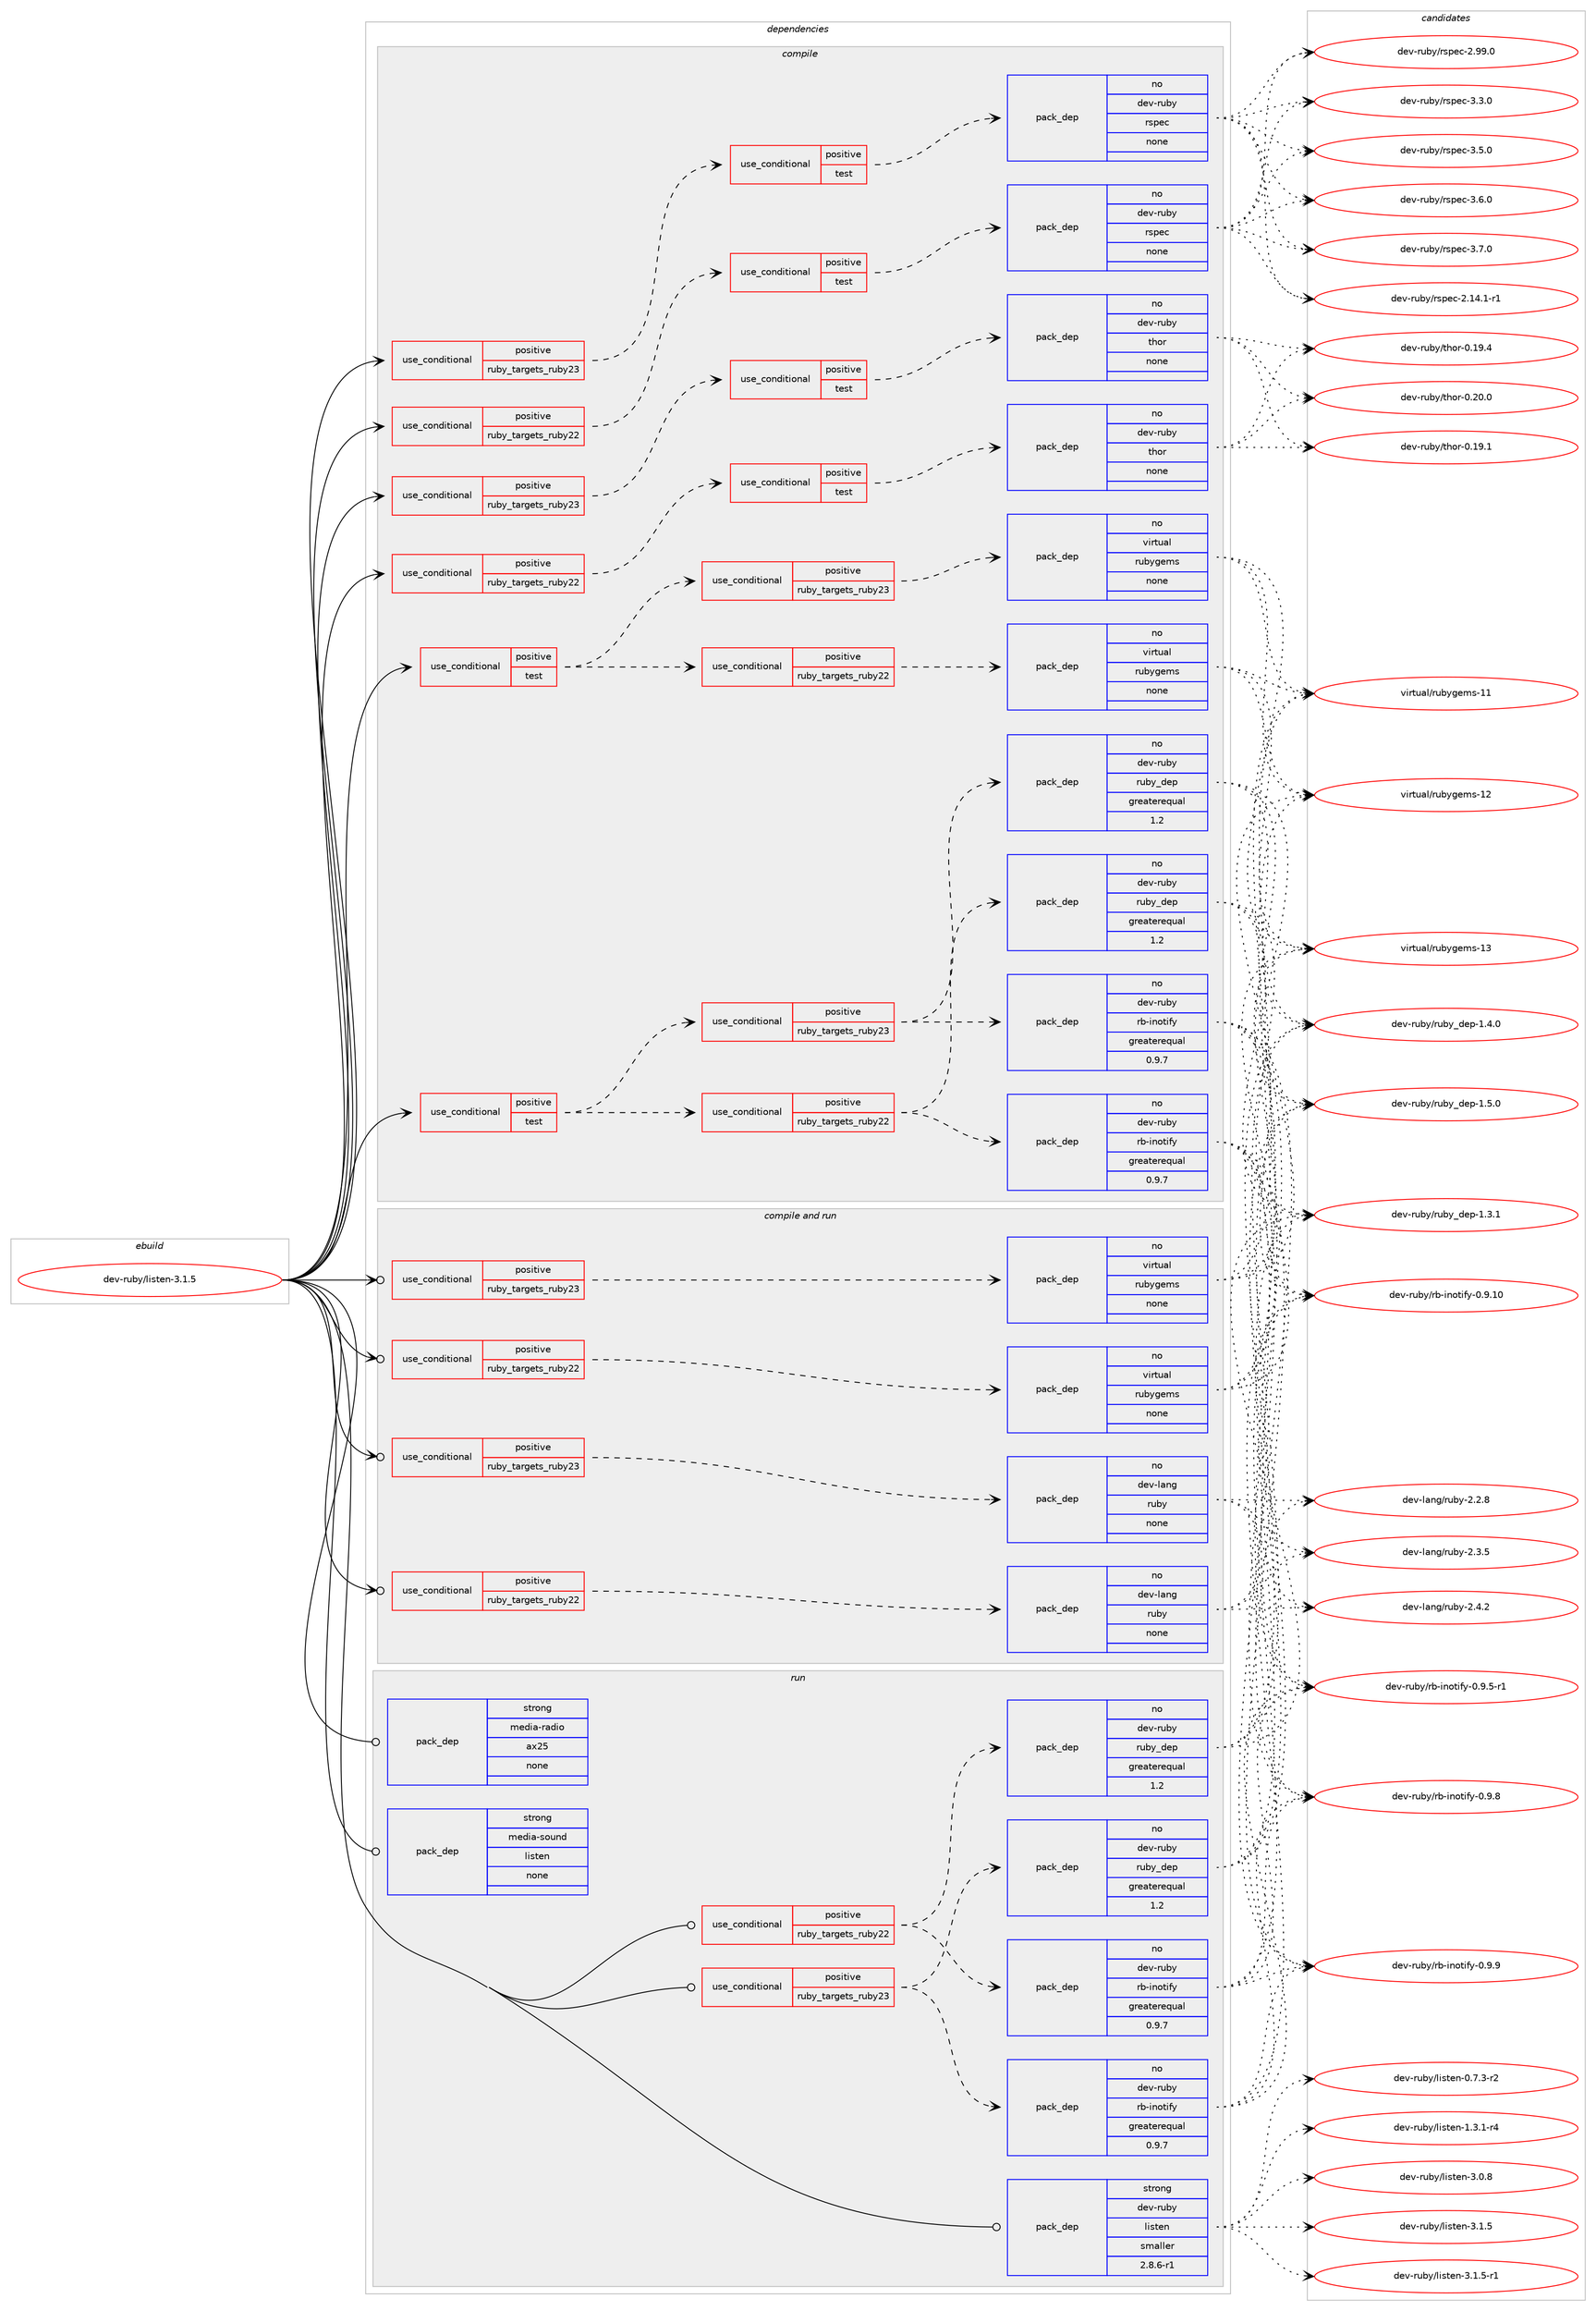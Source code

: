 digraph prolog {

# *************
# Graph options
# *************

newrank=true;
concentrate=true;
compound=true;
graph [rankdir=LR,fontname=Helvetica,fontsize=10,ranksep=1.5];#, ranksep=2.5, nodesep=0.2];
edge  [arrowhead=vee];
node  [fontname=Helvetica,fontsize=10];

# **********
# The ebuild
# **********

subgraph cluster_leftcol {
color=gray;
rank=same;
label=<<i>ebuild</i>>;
id [label="dev-ruby/listen-3.1.5", color=red, width=4, href="../dev-ruby/listen-3.1.5.svg"];
}

# ****************
# The dependencies
# ****************

subgraph cluster_midcol {
color=gray;
label=<<i>dependencies</i>>;
subgraph cluster_compile {
fillcolor="#eeeeee";
style=filled;
label=<<i>compile</i>>;
subgraph cond60610 {
dependency245699 [label=<<TABLE BORDER="0" CELLBORDER="1" CELLSPACING="0" CELLPADDING="4"><TR><TD ROWSPAN="3" CELLPADDING="10">use_conditional</TD></TR><TR><TD>positive</TD></TR><TR><TD>ruby_targets_ruby22</TD></TR></TABLE>>, shape=none, color=red];
subgraph cond60611 {
dependency245700 [label=<<TABLE BORDER="0" CELLBORDER="1" CELLSPACING="0" CELLPADDING="4"><TR><TD ROWSPAN="3" CELLPADDING="10">use_conditional</TD></TR><TR><TD>positive</TD></TR><TR><TD>test</TD></TR></TABLE>>, shape=none, color=red];
subgraph pack180998 {
dependency245701 [label=<<TABLE BORDER="0" CELLBORDER="1" CELLSPACING="0" CELLPADDING="4" WIDTH="220"><TR><TD ROWSPAN="6" CELLPADDING="30">pack_dep</TD></TR><TR><TD WIDTH="110">no</TD></TR><TR><TD>dev-ruby</TD></TR><TR><TD>rspec</TD></TR><TR><TD>none</TD></TR><TR><TD></TD></TR></TABLE>>, shape=none, color=blue];
}
dependency245700:e -> dependency245701:w [weight=20,style="dashed",arrowhead="vee"];
}
dependency245699:e -> dependency245700:w [weight=20,style="dashed",arrowhead="vee"];
}
id:e -> dependency245699:w [weight=20,style="solid",arrowhead="vee"];
subgraph cond60612 {
dependency245702 [label=<<TABLE BORDER="0" CELLBORDER="1" CELLSPACING="0" CELLPADDING="4"><TR><TD ROWSPAN="3" CELLPADDING="10">use_conditional</TD></TR><TR><TD>positive</TD></TR><TR><TD>ruby_targets_ruby22</TD></TR></TABLE>>, shape=none, color=red];
subgraph cond60613 {
dependency245703 [label=<<TABLE BORDER="0" CELLBORDER="1" CELLSPACING="0" CELLPADDING="4"><TR><TD ROWSPAN="3" CELLPADDING="10">use_conditional</TD></TR><TR><TD>positive</TD></TR><TR><TD>test</TD></TR></TABLE>>, shape=none, color=red];
subgraph pack180999 {
dependency245704 [label=<<TABLE BORDER="0" CELLBORDER="1" CELLSPACING="0" CELLPADDING="4" WIDTH="220"><TR><TD ROWSPAN="6" CELLPADDING="30">pack_dep</TD></TR><TR><TD WIDTH="110">no</TD></TR><TR><TD>dev-ruby</TD></TR><TR><TD>thor</TD></TR><TR><TD>none</TD></TR><TR><TD></TD></TR></TABLE>>, shape=none, color=blue];
}
dependency245703:e -> dependency245704:w [weight=20,style="dashed",arrowhead="vee"];
}
dependency245702:e -> dependency245703:w [weight=20,style="dashed",arrowhead="vee"];
}
id:e -> dependency245702:w [weight=20,style="solid",arrowhead="vee"];
subgraph cond60614 {
dependency245705 [label=<<TABLE BORDER="0" CELLBORDER="1" CELLSPACING="0" CELLPADDING="4"><TR><TD ROWSPAN="3" CELLPADDING="10">use_conditional</TD></TR><TR><TD>positive</TD></TR><TR><TD>ruby_targets_ruby23</TD></TR></TABLE>>, shape=none, color=red];
subgraph cond60615 {
dependency245706 [label=<<TABLE BORDER="0" CELLBORDER="1" CELLSPACING="0" CELLPADDING="4"><TR><TD ROWSPAN="3" CELLPADDING="10">use_conditional</TD></TR><TR><TD>positive</TD></TR><TR><TD>test</TD></TR></TABLE>>, shape=none, color=red];
subgraph pack181000 {
dependency245707 [label=<<TABLE BORDER="0" CELLBORDER="1" CELLSPACING="0" CELLPADDING="4" WIDTH="220"><TR><TD ROWSPAN="6" CELLPADDING="30">pack_dep</TD></TR><TR><TD WIDTH="110">no</TD></TR><TR><TD>dev-ruby</TD></TR><TR><TD>rspec</TD></TR><TR><TD>none</TD></TR><TR><TD></TD></TR></TABLE>>, shape=none, color=blue];
}
dependency245706:e -> dependency245707:w [weight=20,style="dashed",arrowhead="vee"];
}
dependency245705:e -> dependency245706:w [weight=20,style="dashed",arrowhead="vee"];
}
id:e -> dependency245705:w [weight=20,style="solid",arrowhead="vee"];
subgraph cond60616 {
dependency245708 [label=<<TABLE BORDER="0" CELLBORDER="1" CELLSPACING="0" CELLPADDING="4"><TR><TD ROWSPAN="3" CELLPADDING="10">use_conditional</TD></TR><TR><TD>positive</TD></TR><TR><TD>ruby_targets_ruby23</TD></TR></TABLE>>, shape=none, color=red];
subgraph cond60617 {
dependency245709 [label=<<TABLE BORDER="0" CELLBORDER="1" CELLSPACING="0" CELLPADDING="4"><TR><TD ROWSPAN="3" CELLPADDING="10">use_conditional</TD></TR><TR><TD>positive</TD></TR><TR><TD>test</TD></TR></TABLE>>, shape=none, color=red];
subgraph pack181001 {
dependency245710 [label=<<TABLE BORDER="0" CELLBORDER="1" CELLSPACING="0" CELLPADDING="4" WIDTH="220"><TR><TD ROWSPAN="6" CELLPADDING="30">pack_dep</TD></TR><TR><TD WIDTH="110">no</TD></TR><TR><TD>dev-ruby</TD></TR><TR><TD>thor</TD></TR><TR><TD>none</TD></TR><TR><TD></TD></TR></TABLE>>, shape=none, color=blue];
}
dependency245709:e -> dependency245710:w [weight=20,style="dashed",arrowhead="vee"];
}
dependency245708:e -> dependency245709:w [weight=20,style="dashed",arrowhead="vee"];
}
id:e -> dependency245708:w [weight=20,style="solid",arrowhead="vee"];
subgraph cond60618 {
dependency245711 [label=<<TABLE BORDER="0" CELLBORDER="1" CELLSPACING="0" CELLPADDING="4"><TR><TD ROWSPAN="3" CELLPADDING="10">use_conditional</TD></TR><TR><TD>positive</TD></TR><TR><TD>test</TD></TR></TABLE>>, shape=none, color=red];
subgraph cond60619 {
dependency245712 [label=<<TABLE BORDER="0" CELLBORDER="1" CELLSPACING="0" CELLPADDING="4"><TR><TD ROWSPAN="3" CELLPADDING="10">use_conditional</TD></TR><TR><TD>positive</TD></TR><TR><TD>ruby_targets_ruby22</TD></TR></TABLE>>, shape=none, color=red];
subgraph pack181002 {
dependency245713 [label=<<TABLE BORDER="0" CELLBORDER="1" CELLSPACING="0" CELLPADDING="4" WIDTH="220"><TR><TD ROWSPAN="6" CELLPADDING="30">pack_dep</TD></TR><TR><TD WIDTH="110">no</TD></TR><TR><TD>dev-ruby</TD></TR><TR><TD>rb-inotify</TD></TR><TR><TD>greaterequal</TD></TR><TR><TD>0.9.7</TD></TR></TABLE>>, shape=none, color=blue];
}
dependency245712:e -> dependency245713:w [weight=20,style="dashed",arrowhead="vee"];
subgraph pack181003 {
dependency245714 [label=<<TABLE BORDER="0" CELLBORDER="1" CELLSPACING="0" CELLPADDING="4" WIDTH="220"><TR><TD ROWSPAN="6" CELLPADDING="30">pack_dep</TD></TR><TR><TD WIDTH="110">no</TD></TR><TR><TD>dev-ruby</TD></TR><TR><TD>ruby_dep</TD></TR><TR><TD>greaterequal</TD></TR><TR><TD>1.2</TD></TR></TABLE>>, shape=none, color=blue];
}
dependency245712:e -> dependency245714:w [weight=20,style="dashed",arrowhead="vee"];
}
dependency245711:e -> dependency245712:w [weight=20,style="dashed",arrowhead="vee"];
subgraph cond60620 {
dependency245715 [label=<<TABLE BORDER="0" CELLBORDER="1" CELLSPACING="0" CELLPADDING="4"><TR><TD ROWSPAN="3" CELLPADDING="10">use_conditional</TD></TR><TR><TD>positive</TD></TR><TR><TD>ruby_targets_ruby23</TD></TR></TABLE>>, shape=none, color=red];
subgraph pack181004 {
dependency245716 [label=<<TABLE BORDER="0" CELLBORDER="1" CELLSPACING="0" CELLPADDING="4" WIDTH="220"><TR><TD ROWSPAN="6" CELLPADDING="30">pack_dep</TD></TR><TR><TD WIDTH="110">no</TD></TR><TR><TD>dev-ruby</TD></TR><TR><TD>rb-inotify</TD></TR><TR><TD>greaterequal</TD></TR><TR><TD>0.9.7</TD></TR></TABLE>>, shape=none, color=blue];
}
dependency245715:e -> dependency245716:w [weight=20,style="dashed",arrowhead="vee"];
subgraph pack181005 {
dependency245717 [label=<<TABLE BORDER="0" CELLBORDER="1" CELLSPACING="0" CELLPADDING="4" WIDTH="220"><TR><TD ROWSPAN="6" CELLPADDING="30">pack_dep</TD></TR><TR><TD WIDTH="110">no</TD></TR><TR><TD>dev-ruby</TD></TR><TR><TD>ruby_dep</TD></TR><TR><TD>greaterequal</TD></TR><TR><TD>1.2</TD></TR></TABLE>>, shape=none, color=blue];
}
dependency245715:e -> dependency245717:w [weight=20,style="dashed",arrowhead="vee"];
}
dependency245711:e -> dependency245715:w [weight=20,style="dashed",arrowhead="vee"];
}
id:e -> dependency245711:w [weight=20,style="solid",arrowhead="vee"];
subgraph cond60621 {
dependency245718 [label=<<TABLE BORDER="0" CELLBORDER="1" CELLSPACING="0" CELLPADDING="4"><TR><TD ROWSPAN="3" CELLPADDING="10">use_conditional</TD></TR><TR><TD>positive</TD></TR><TR><TD>test</TD></TR></TABLE>>, shape=none, color=red];
subgraph cond60622 {
dependency245719 [label=<<TABLE BORDER="0" CELLBORDER="1" CELLSPACING="0" CELLPADDING="4"><TR><TD ROWSPAN="3" CELLPADDING="10">use_conditional</TD></TR><TR><TD>positive</TD></TR><TR><TD>ruby_targets_ruby22</TD></TR></TABLE>>, shape=none, color=red];
subgraph pack181006 {
dependency245720 [label=<<TABLE BORDER="0" CELLBORDER="1" CELLSPACING="0" CELLPADDING="4" WIDTH="220"><TR><TD ROWSPAN="6" CELLPADDING="30">pack_dep</TD></TR><TR><TD WIDTH="110">no</TD></TR><TR><TD>virtual</TD></TR><TR><TD>rubygems</TD></TR><TR><TD>none</TD></TR><TR><TD></TD></TR></TABLE>>, shape=none, color=blue];
}
dependency245719:e -> dependency245720:w [weight=20,style="dashed",arrowhead="vee"];
}
dependency245718:e -> dependency245719:w [weight=20,style="dashed",arrowhead="vee"];
subgraph cond60623 {
dependency245721 [label=<<TABLE BORDER="0" CELLBORDER="1" CELLSPACING="0" CELLPADDING="4"><TR><TD ROWSPAN="3" CELLPADDING="10">use_conditional</TD></TR><TR><TD>positive</TD></TR><TR><TD>ruby_targets_ruby23</TD></TR></TABLE>>, shape=none, color=red];
subgraph pack181007 {
dependency245722 [label=<<TABLE BORDER="0" CELLBORDER="1" CELLSPACING="0" CELLPADDING="4" WIDTH="220"><TR><TD ROWSPAN="6" CELLPADDING="30">pack_dep</TD></TR><TR><TD WIDTH="110">no</TD></TR><TR><TD>virtual</TD></TR><TR><TD>rubygems</TD></TR><TR><TD>none</TD></TR><TR><TD></TD></TR></TABLE>>, shape=none, color=blue];
}
dependency245721:e -> dependency245722:w [weight=20,style="dashed",arrowhead="vee"];
}
dependency245718:e -> dependency245721:w [weight=20,style="dashed",arrowhead="vee"];
}
id:e -> dependency245718:w [weight=20,style="solid",arrowhead="vee"];
}
subgraph cluster_compileandrun {
fillcolor="#eeeeee";
style=filled;
label=<<i>compile and run</i>>;
subgraph cond60624 {
dependency245723 [label=<<TABLE BORDER="0" CELLBORDER="1" CELLSPACING="0" CELLPADDING="4"><TR><TD ROWSPAN="3" CELLPADDING="10">use_conditional</TD></TR><TR><TD>positive</TD></TR><TR><TD>ruby_targets_ruby22</TD></TR></TABLE>>, shape=none, color=red];
subgraph pack181008 {
dependency245724 [label=<<TABLE BORDER="0" CELLBORDER="1" CELLSPACING="0" CELLPADDING="4" WIDTH="220"><TR><TD ROWSPAN="6" CELLPADDING="30">pack_dep</TD></TR><TR><TD WIDTH="110">no</TD></TR><TR><TD>dev-lang</TD></TR><TR><TD>ruby</TD></TR><TR><TD>none</TD></TR><TR><TD></TD></TR></TABLE>>, shape=none, color=blue];
}
dependency245723:e -> dependency245724:w [weight=20,style="dashed",arrowhead="vee"];
}
id:e -> dependency245723:w [weight=20,style="solid",arrowhead="odotvee"];
subgraph cond60625 {
dependency245725 [label=<<TABLE BORDER="0" CELLBORDER="1" CELLSPACING="0" CELLPADDING="4"><TR><TD ROWSPAN="3" CELLPADDING="10">use_conditional</TD></TR><TR><TD>positive</TD></TR><TR><TD>ruby_targets_ruby22</TD></TR></TABLE>>, shape=none, color=red];
subgraph pack181009 {
dependency245726 [label=<<TABLE BORDER="0" CELLBORDER="1" CELLSPACING="0" CELLPADDING="4" WIDTH="220"><TR><TD ROWSPAN="6" CELLPADDING="30">pack_dep</TD></TR><TR><TD WIDTH="110">no</TD></TR><TR><TD>virtual</TD></TR><TR><TD>rubygems</TD></TR><TR><TD>none</TD></TR><TR><TD></TD></TR></TABLE>>, shape=none, color=blue];
}
dependency245725:e -> dependency245726:w [weight=20,style="dashed",arrowhead="vee"];
}
id:e -> dependency245725:w [weight=20,style="solid",arrowhead="odotvee"];
subgraph cond60626 {
dependency245727 [label=<<TABLE BORDER="0" CELLBORDER="1" CELLSPACING="0" CELLPADDING="4"><TR><TD ROWSPAN="3" CELLPADDING="10">use_conditional</TD></TR><TR><TD>positive</TD></TR><TR><TD>ruby_targets_ruby23</TD></TR></TABLE>>, shape=none, color=red];
subgraph pack181010 {
dependency245728 [label=<<TABLE BORDER="0" CELLBORDER="1" CELLSPACING="0" CELLPADDING="4" WIDTH="220"><TR><TD ROWSPAN="6" CELLPADDING="30">pack_dep</TD></TR><TR><TD WIDTH="110">no</TD></TR><TR><TD>dev-lang</TD></TR><TR><TD>ruby</TD></TR><TR><TD>none</TD></TR><TR><TD></TD></TR></TABLE>>, shape=none, color=blue];
}
dependency245727:e -> dependency245728:w [weight=20,style="dashed",arrowhead="vee"];
}
id:e -> dependency245727:w [weight=20,style="solid",arrowhead="odotvee"];
subgraph cond60627 {
dependency245729 [label=<<TABLE BORDER="0" CELLBORDER="1" CELLSPACING="0" CELLPADDING="4"><TR><TD ROWSPAN="3" CELLPADDING="10">use_conditional</TD></TR><TR><TD>positive</TD></TR><TR><TD>ruby_targets_ruby23</TD></TR></TABLE>>, shape=none, color=red];
subgraph pack181011 {
dependency245730 [label=<<TABLE BORDER="0" CELLBORDER="1" CELLSPACING="0" CELLPADDING="4" WIDTH="220"><TR><TD ROWSPAN="6" CELLPADDING="30">pack_dep</TD></TR><TR><TD WIDTH="110">no</TD></TR><TR><TD>virtual</TD></TR><TR><TD>rubygems</TD></TR><TR><TD>none</TD></TR><TR><TD></TD></TR></TABLE>>, shape=none, color=blue];
}
dependency245729:e -> dependency245730:w [weight=20,style="dashed",arrowhead="vee"];
}
id:e -> dependency245729:w [weight=20,style="solid",arrowhead="odotvee"];
}
subgraph cluster_run {
fillcolor="#eeeeee";
style=filled;
label=<<i>run</i>>;
subgraph cond60628 {
dependency245731 [label=<<TABLE BORDER="0" CELLBORDER="1" CELLSPACING="0" CELLPADDING="4"><TR><TD ROWSPAN="3" CELLPADDING="10">use_conditional</TD></TR><TR><TD>positive</TD></TR><TR><TD>ruby_targets_ruby22</TD></TR></TABLE>>, shape=none, color=red];
subgraph pack181012 {
dependency245732 [label=<<TABLE BORDER="0" CELLBORDER="1" CELLSPACING="0" CELLPADDING="4" WIDTH="220"><TR><TD ROWSPAN="6" CELLPADDING="30">pack_dep</TD></TR><TR><TD WIDTH="110">no</TD></TR><TR><TD>dev-ruby</TD></TR><TR><TD>rb-inotify</TD></TR><TR><TD>greaterequal</TD></TR><TR><TD>0.9.7</TD></TR></TABLE>>, shape=none, color=blue];
}
dependency245731:e -> dependency245732:w [weight=20,style="dashed",arrowhead="vee"];
subgraph pack181013 {
dependency245733 [label=<<TABLE BORDER="0" CELLBORDER="1" CELLSPACING="0" CELLPADDING="4" WIDTH="220"><TR><TD ROWSPAN="6" CELLPADDING="30">pack_dep</TD></TR><TR><TD WIDTH="110">no</TD></TR><TR><TD>dev-ruby</TD></TR><TR><TD>ruby_dep</TD></TR><TR><TD>greaterequal</TD></TR><TR><TD>1.2</TD></TR></TABLE>>, shape=none, color=blue];
}
dependency245731:e -> dependency245733:w [weight=20,style="dashed",arrowhead="vee"];
}
id:e -> dependency245731:w [weight=20,style="solid",arrowhead="odot"];
subgraph cond60629 {
dependency245734 [label=<<TABLE BORDER="0" CELLBORDER="1" CELLSPACING="0" CELLPADDING="4"><TR><TD ROWSPAN="3" CELLPADDING="10">use_conditional</TD></TR><TR><TD>positive</TD></TR><TR><TD>ruby_targets_ruby23</TD></TR></TABLE>>, shape=none, color=red];
subgraph pack181014 {
dependency245735 [label=<<TABLE BORDER="0" CELLBORDER="1" CELLSPACING="0" CELLPADDING="4" WIDTH="220"><TR><TD ROWSPAN="6" CELLPADDING="30">pack_dep</TD></TR><TR><TD WIDTH="110">no</TD></TR><TR><TD>dev-ruby</TD></TR><TR><TD>rb-inotify</TD></TR><TR><TD>greaterequal</TD></TR><TR><TD>0.9.7</TD></TR></TABLE>>, shape=none, color=blue];
}
dependency245734:e -> dependency245735:w [weight=20,style="dashed",arrowhead="vee"];
subgraph pack181015 {
dependency245736 [label=<<TABLE BORDER="0" CELLBORDER="1" CELLSPACING="0" CELLPADDING="4" WIDTH="220"><TR><TD ROWSPAN="6" CELLPADDING="30">pack_dep</TD></TR><TR><TD WIDTH="110">no</TD></TR><TR><TD>dev-ruby</TD></TR><TR><TD>ruby_dep</TD></TR><TR><TD>greaterequal</TD></TR><TR><TD>1.2</TD></TR></TABLE>>, shape=none, color=blue];
}
dependency245734:e -> dependency245736:w [weight=20,style="dashed",arrowhead="vee"];
}
id:e -> dependency245734:w [weight=20,style="solid",arrowhead="odot"];
subgraph pack181016 {
dependency245737 [label=<<TABLE BORDER="0" CELLBORDER="1" CELLSPACING="0" CELLPADDING="4" WIDTH="220"><TR><TD ROWSPAN="6" CELLPADDING="30">pack_dep</TD></TR><TR><TD WIDTH="110">strong</TD></TR><TR><TD>dev-ruby</TD></TR><TR><TD>listen</TD></TR><TR><TD>smaller</TD></TR><TR><TD>2.8.6-r1</TD></TR></TABLE>>, shape=none, color=blue];
}
id:e -> dependency245737:w [weight=20,style="solid",arrowhead="odot"];
subgraph pack181017 {
dependency245738 [label=<<TABLE BORDER="0" CELLBORDER="1" CELLSPACING="0" CELLPADDING="4" WIDTH="220"><TR><TD ROWSPAN="6" CELLPADDING="30">pack_dep</TD></TR><TR><TD WIDTH="110">strong</TD></TR><TR><TD>media-radio</TD></TR><TR><TD>ax25</TD></TR><TR><TD>none</TD></TR><TR><TD></TD></TR></TABLE>>, shape=none, color=blue];
}
id:e -> dependency245738:w [weight=20,style="solid",arrowhead="odot"];
subgraph pack181018 {
dependency245739 [label=<<TABLE BORDER="0" CELLBORDER="1" CELLSPACING="0" CELLPADDING="4" WIDTH="220"><TR><TD ROWSPAN="6" CELLPADDING="30">pack_dep</TD></TR><TR><TD WIDTH="110">strong</TD></TR><TR><TD>media-sound</TD></TR><TR><TD>listen</TD></TR><TR><TD>none</TD></TR><TR><TD></TD></TR></TABLE>>, shape=none, color=blue];
}
id:e -> dependency245739:w [weight=20,style="solid",arrowhead="odot"];
}
}

# **************
# The candidates
# **************

subgraph cluster_choices {
rank=same;
color=gray;
label=<<i>candidates</i>>;

subgraph choice180998 {
color=black;
nodesep=1;
choice10010111845114117981214711411511210199455046495246494511449 [label="dev-ruby/rspec-2.14.1-r1", color=red, width=4,href="../dev-ruby/rspec-2.14.1-r1.svg"];
choice1001011184511411798121471141151121019945504657574648 [label="dev-ruby/rspec-2.99.0", color=red, width=4,href="../dev-ruby/rspec-2.99.0.svg"];
choice10010111845114117981214711411511210199455146514648 [label="dev-ruby/rspec-3.3.0", color=red, width=4,href="../dev-ruby/rspec-3.3.0.svg"];
choice10010111845114117981214711411511210199455146534648 [label="dev-ruby/rspec-3.5.0", color=red, width=4,href="../dev-ruby/rspec-3.5.0.svg"];
choice10010111845114117981214711411511210199455146544648 [label="dev-ruby/rspec-3.6.0", color=red, width=4,href="../dev-ruby/rspec-3.6.0.svg"];
choice10010111845114117981214711411511210199455146554648 [label="dev-ruby/rspec-3.7.0", color=red, width=4,href="../dev-ruby/rspec-3.7.0.svg"];
dependency245701:e -> choice10010111845114117981214711411511210199455046495246494511449:w [style=dotted,weight="100"];
dependency245701:e -> choice1001011184511411798121471141151121019945504657574648:w [style=dotted,weight="100"];
dependency245701:e -> choice10010111845114117981214711411511210199455146514648:w [style=dotted,weight="100"];
dependency245701:e -> choice10010111845114117981214711411511210199455146534648:w [style=dotted,weight="100"];
dependency245701:e -> choice10010111845114117981214711411511210199455146544648:w [style=dotted,weight="100"];
dependency245701:e -> choice10010111845114117981214711411511210199455146554648:w [style=dotted,weight="100"];
}
subgraph choice180999 {
color=black;
nodesep=1;
choice10010111845114117981214711610411111445484649574649 [label="dev-ruby/thor-0.19.1", color=red, width=4,href="../dev-ruby/thor-0.19.1.svg"];
choice10010111845114117981214711610411111445484649574652 [label="dev-ruby/thor-0.19.4", color=red, width=4,href="../dev-ruby/thor-0.19.4.svg"];
choice10010111845114117981214711610411111445484650484648 [label="dev-ruby/thor-0.20.0", color=red, width=4,href="../dev-ruby/thor-0.20.0.svg"];
dependency245704:e -> choice10010111845114117981214711610411111445484649574649:w [style=dotted,weight="100"];
dependency245704:e -> choice10010111845114117981214711610411111445484649574652:w [style=dotted,weight="100"];
dependency245704:e -> choice10010111845114117981214711610411111445484650484648:w [style=dotted,weight="100"];
}
subgraph choice181000 {
color=black;
nodesep=1;
choice10010111845114117981214711411511210199455046495246494511449 [label="dev-ruby/rspec-2.14.1-r1", color=red, width=4,href="../dev-ruby/rspec-2.14.1-r1.svg"];
choice1001011184511411798121471141151121019945504657574648 [label="dev-ruby/rspec-2.99.0", color=red, width=4,href="../dev-ruby/rspec-2.99.0.svg"];
choice10010111845114117981214711411511210199455146514648 [label="dev-ruby/rspec-3.3.0", color=red, width=4,href="../dev-ruby/rspec-3.3.0.svg"];
choice10010111845114117981214711411511210199455146534648 [label="dev-ruby/rspec-3.5.0", color=red, width=4,href="../dev-ruby/rspec-3.5.0.svg"];
choice10010111845114117981214711411511210199455146544648 [label="dev-ruby/rspec-3.6.0", color=red, width=4,href="../dev-ruby/rspec-3.6.0.svg"];
choice10010111845114117981214711411511210199455146554648 [label="dev-ruby/rspec-3.7.0", color=red, width=4,href="../dev-ruby/rspec-3.7.0.svg"];
dependency245707:e -> choice10010111845114117981214711411511210199455046495246494511449:w [style=dotted,weight="100"];
dependency245707:e -> choice1001011184511411798121471141151121019945504657574648:w [style=dotted,weight="100"];
dependency245707:e -> choice10010111845114117981214711411511210199455146514648:w [style=dotted,weight="100"];
dependency245707:e -> choice10010111845114117981214711411511210199455146534648:w [style=dotted,weight="100"];
dependency245707:e -> choice10010111845114117981214711411511210199455146544648:w [style=dotted,weight="100"];
dependency245707:e -> choice10010111845114117981214711411511210199455146554648:w [style=dotted,weight="100"];
}
subgraph choice181001 {
color=black;
nodesep=1;
choice10010111845114117981214711610411111445484649574649 [label="dev-ruby/thor-0.19.1", color=red, width=4,href="../dev-ruby/thor-0.19.1.svg"];
choice10010111845114117981214711610411111445484649574652 [label="dev-ruby/thor-0.19.4", color=red, width=4,href="../dev-ruby/thor-0.19.4.svg"];
choice10010111845114117981214711610411111445484650484648 [label="dev-ruby/thor-0.20.0", color=red, width=4,href="../dev-ruby/thor-0.20.0.svg"];
dependency245710:e -> choice10010111845114117981214711610411111445484649574649:w [style=dotted,weight="100"];
dependency245710:e -> choice10010111845114117981214711610411111445484649574652:w [style=dotted,weight="100"];
dependency245710:e -> choice10010111845114117981214711610411111445484650484648:w [style=dotted,weight="100"];
}
subgraph choice181002 {
color=black;
nodesep=1;
choice100101118451141179812147114984510511011111610510212145484657464948 [label="dev-ruby/rb-inotify-0.9.10", color=red, width=4,href="../dev-ruby/rb-inotify-0.9.10.svg"];
choice10010111845114117981214711498451051101111161051021214548465746534511449 [label="dev-ruby/rb-inotify-0.9.5-r1", color=red, width=4,href="../dev-ruby/rb-inotify-0.9.5-r1.svg"];
choice1001011184511411798121471149845105110111116105102121454846574656 [label="dev-ruby/rb-inotify-0.9.8", color=red, width=4,href="../dev-ruby/rb-inotify-0.9.8.svg"];
choice1001011184511411798121471149845105110111116105102121454846574657 [label="dev-ruby/rb-inotify-0.9.9", color=red, width=4,href="../dev-ruby/rb-inotify-0.9.9.svg"];
dependency245713:e -> choice100101118451141179812147114984510511011111610510212145484657464948:w [style=dotted,weight="100"];
dependency245713:e -> choice10010111845114117981214711498451051101111161051021214548465746534511449:w [style=dotted,weight="100"];
dependency245713:e -> choice1001011184511411798121471149845105110111116105102121454846574656:w [style=dotted,weight="100"];
dependency245713:e -> choice1001011184511411798121471149845105110111116105102121454846574657:w [style=dotted,weight="100"];
}
subgraph choice181003 {
color=black;
nodesep=1;
choice1001011184511411798121471141179812195100101112454946514649 [label="dev-ruby/ruby_dep-1.3.1", color=red, width=4,href="../dev-ruby/ruby_dep-1.3.1.svg"];
choice1001011184511411798121471141179812195100101112454946524648 [label="dev-ruby/ruby_dep-1.4.0", color=red, width=4,href="../dev-ruby/ruby_dep-1.4.0.svg"];
choice1001011184511411798121471141179812195100101112454946534648 [label="dev-ruby/ruby_dep-1.5.0", color=red, width=4,href="../dev-ruby/ruby_dep-1.5.0.svg"];
dependency245714:e -> choice1001011184511411798121471141179812195100101112454946514649:w [style=dotted,weight="100"];
dependency245714:e -> choice1001011184511411798121471141179812195100101112454946524648:w [style=dotted,weight="100"];
dependency245714:e -> choice1001011184511411798121471141179812195100101112454946534648:w [style=dotted,weight="100"];
}
subgraph choice181004 {
color=black;
nodesep=1;
choice100101118451141179812147114984510511011111610510212145484657464948 [label="dev-ruby/rb-inotify-0.9.10", color=red, width=4,href="../dev-ruby/rb-inotify-0.9.10.svg"];
choice10010111845114117981214711498451051101111161051021214548465746534511449 [label="dev-ruby/rb-inotify-0.9.5-r1", color=red, width=4,href="../dev-ruby/rb-inotify-0.9.5-r1.svg"];
choice1001011184511411798121471149845105110111116105102121454846574656 [label="dev-ruby/rb-inotify-0.9.8", color=red, width=4,href="../dev-ruby/rb-inotify-0.9.8.svg"];
choice1001011184511411798121471149845105110111116105102121454846574657 [label="dev-ruby/rb-inotify-0.9.9", color=red, width=4,href="../dev-ruby/rb-inotify-0.9.9.svg"];
dependency245716:e -> choice100101118451141179812147114984510511011111610510212145484657464948:w [style=dotted,weight="100"];
dependency245716:e -> choice10010111845114117981214711498451051101111161051021214548465746534511449:w [style=dotted,weight="100"];
dependency245716:e -> choice1001011184511411798121471149845105110111116105102121454846574656:w [style=dotted,weight="100"];
dependency245716:e -> choice1001011184511411798121471149845105110111116105102121454846574657:w [style=dotted,weight="100"];
}
subgraph choice181005 {
color=black;
nodesep=1;
choice1001011184511411798121471141179812195100101112454946514649 [label="dev-ruby/ruby_dep-1.3.1", color=red, width=4,href="../dev-ruby/ruby_dep-1.3.1.svg"];
choice1001011184511411798121471141179812195100101112454946524648 [label="dev-ruby/ruby_dep-1.4.0", color=red, width=4,href="../dev-ruby/ruby_dep-1.4.0.svg"];
choice1001011184511411798121471141179812195100101112454946534648 [label="dev-ruby/ruby_dep-1.5.0", color=red, width=4,href="../dev-ruby/ruby_dep-1.5.0.svg"];
dependency245717:e -> choice1001011184511411798121471141179812195100101112454946514649:w [style=dotted,weight="100"];
dependency245717:e -> choice1001011184511411798121471141179812195100101112454946524648:w [style=dotted,weight="100"];
dependency245717:e -> choice1001011184511411798121471141179812195100101112454946534648:w [style=dotted,weight="100"];
}
subgraph choice181006 {
color=black;
nodesep=1;
choice118105114116117971084711411798121103101109115454949 [label="virtual/rubygems-11", color=red, width=4,href="../virtual/rubygems-11.svg"];
choice118105114116117971084711411798121103101109115454950 [label="virtual/rubygems-12", color=red, width=4,href="../virtual/rubygems-12.svg"];
choice118105114116117971084711411798121103101109115454951 [label="virtual/rubygems-13", color=red, width=4,href="../virtual/rubygems-13.svg"];
dependency245720:e -> choice118105114116117971084711411798121103101109115454949:w [style=dotted,weight="100"];
dependency245720:e -> choice118105114116117971084711411798121103101109115454950:w [style=dotted,weight="100"];
dependency245720:e -> choice118105114116117971084711411798121103101109115454951:w [style=dotted,weight="100"];
}
subgraph choice181007 {
color=black;
nodesep=1;
choice118105114116117971084711411798121103101109115454949 [label="virtual/rubygems-11", color=red, width=4,href="../virtual/rubygems-11.svg"];
choice118105114116117971084711411798121103101109115454950 [label="virtual/rubygems-12", color=red, width=4,href="../virtual/rubygems-12.svg"];
choice118105114116117971084711411798121103101109115454951 [label="virtual/rubygems-13", color=red, width=4,href="../virtual/rubygems-13.svg"];
dependency245722:e -> choice118105114116117971084711411798121103101109115454949:w [style=dotted,weight="100"];
dependency245722:e -> choice118105114116117971084711411798121103101109115454950:w [style=dotted,weight="100"];
dependency245722:e -> choice118105114116117971084711411798121103101109115454951:w [style=dotted,weight="100"];
}
subgraph choice181008 {
color=black;
nodesep=1;
choice10010111845108971101034711411798121455046504656 [label="dev-lang/ruby-2.2.8", color=red, width=4,href="../dev-lang/ruby-2.2.8.svg"];
choice10010111845108971101034711411798121455046514653 [label="dev-lang/ruby-2.3.5", color=red, width=4,href="../dev-lang/ruby-2.3.5.svg"];
choice10010111845108971101034711411798121455046524650 [label="dev-lang/ruby-2.4.2", color=red, width=4,href="../dev-lang/ruby-2.4.2.svg"];
dependency245724:e -> choice10010111845108971101034711411798121455046504656:w [style=dotted,weight="100"];
dependency245724:e -> choice10010111845108971101034711411798121455046514653:w [style=dotted,weight="100"];
dependency245724:e -> choice10010111845108971101034711411798121455046524650:w [style=dotted,weight="100"];
}
subgraph choice181009 {
color=black;
nodesep=1;
choice118105114116117971084711411798121103101109115454949 [label="virtual/rubygems-11", color=red, width=4,href="../virtual/rubygems-11.svg"];
choice118105114116117971084711411798121103101109115454950 [label="virtual/rubygems-12", color=red, width=4,href="../virtual/rubygems-12.svg"];
choice118105114116117971084711411798121103101109115454951 [label="virtual/rubygems-13", color=red, width=4,href="../virtual/rubygems-13.svg"];
dependency245726:e -> choice118105114116117971084711411798121103101109115454949:w [style=dotted,weight="100"];
dependency245726:e -> choice118105114116117971084711411798121103101109115454950:w [style=dotted,weight="100"];
dependency245726:e -> choice118105114116117971084711411798121103101109115454951:w [style=dotted,weight="100"];
}
subgraph choice181010 {
color=black;
nodesep=1;
choice10010111845108971101034711411798121455046504656 [label="dev-lang/ruby-2.2.8", color=red, width=4,href="../dev-lang/ruby-2.2.8.svg"];
choice10010111845108971101034711411798121455046514653 [label="dev-lang/ruby-2.3.5", color=red, width=4,href="../dev-lang/ruby-2.3.5.svg"];
choice10010111845108971101034711411798121455046524650 [label="dev-lang/ruby-2.4.2", color=red, width=4,href="../dev-lang/ruby-2.4.2.svg"];
dependency245728:e -> choice10010111845108971101034711411798121455046504656:w [style=dotted,weight="100"];
dependency245728:e -> choice10010111845108971101034711411798121455046514653:w [style=dotted,weight="100"];
dependency245728:e -> choice10010111845108971101034711411798121455046524650:w [style=dotted,weight="100"];
}
subgraph choice181011 {
color=black;
nodesep=1;
choice118105114116117971084711411798121103101109115454949 [label="virtual/rubygems-11", color=red, width=4,href="../virtual/rubygems-11.svg"];
choice118105114116117971084711411798121103101109115454950 [label="virtual/rubygems-12", color=red, width=4,href="../virtual/rubygems-12.svg"];
choice118105114116117971084711411798121103101109115454951 [label="virtual/rubygems-13", color=red, width=4,href="../virtual/rubygems-13.svg"];
dependency245730:e -> choice118105114116117971084711411798121103101109115454949:w [style=dotted,weight="100"];
dependency245730:e -> choice118105114116117971084711411798121103101109115454950:w [style=dotted,weight="100"];
dependency245730:e -> choice118105114116117971084711411798121103101109115454951:w [style=dotted,weight="100"];
}
subgraph choice181012 {
color=black;
nodesep=1;
choice100101118451141179812147114984510511011111610510212145484657464948 [label="dev-ruby/rb-inotify-0.9.10", color=red, width=4,href="../dev-ruby/rb-inotify-0.9.10.svg"];
choice10010111845114117981214711498451051101111161051021214548465746534511449 [label="dev-ruby/rb-inotify-0.9.5-r1", color=red, width=4,href="../dev-ruby/rb-inotify-0.9.5-r1.svg"];
choice1001011184511411798121471149845105110111116105102121454846574656 [label="dev-ruby/rb-inotify-0.9.8", color=red, width=4,href="../dev-ruby/rb-inotify-0.9.8.svg"];
choice1001011184511411798121471149845105110111116105102121454846574657 [label="dev-ruby/rb-inotify-0.9.9", color=red, width=4,href="../dev-ruby/rb-inotify-0.9.9.svg"];
dependency245732:e -> choice100101118451141179812147114984510511011111610510212145484657464948:w [style=dotted,weight="100"];
dependency245732:e -> choice10010111845114117981214711498451051101111161051021214548465746534511449:w [style=dotted,weight="100"];
dependency245732:e -> choice1001011184511411798121471149845105110111116105102121454846574656:w [style=dotted,weight="100"];
dependency245732:e -> choice1001011184511411798121471149845105110111116105102121454846574657:w [style=dotted,weight="100"];
}
subgraph choice181013 {
color=black;
nodesep=1;
choice1001011184511411798121471141179812195100101112454946514649 [label="dev-ruby/ruby_dep-1.3.1", color=red, width=4,href="../dev-ruby/ruby_dep-1.3.1.svg"];
choice1001011184511411798121471141179812195100101112454946524648 [label="dev-ruby/ruby_dep-1.4.0", color=red, width=4,href="../dev-ruby/ruby_dep-1.4.0.svg"];
choice1001011184511411798121471141179812195100101112454946534648 [label="dev-ruby/ruby_dep-1.5.0", color=red, width=4,href="../dev-ruby/ruby_dep-1.5.0.svg"];
dependency245733:e -> choice1001011184511411798121471141179812195100101112454946514649:w [style=dotted,weight="100"];
dependency245733:e -> choice1001011184511411798121471141179812195100101112454946524648:w [style=dotted,weight="100"];
dependency245733:e -> choice1001011184511411798121471141179812195100101112454946534648:w [style=dotted,weight="100"];
}
subgraph choice181014 {
color=black;
nodesep=1;
choice100101118451141179812147114984510511011111610510212145484657464948 [label="dev-ruby/rb-inotify-0.9.10", color=red, width=4,href="../dev-ruby/rb-inotify-0.9.10.svg"];
choice10010111845114117981214711498451051101111161051021214548465746534511449 [label="dev-ruby/rb-inotify-0.9.5-r1", color=red, width=4,href="../dev-ruby/rb-inotify-0.9.5-r1.svg"];
choice1001011184511411798121471149845105110111116105102121454846574656 [label="dev-ruby/rb-inotify-0.9.8", color=red, width=4,href="../dev-ruby/rb-inotify-0.9.8.svg"];
choice1001011184511411798121471149845105110111116105102121454846574657 [label="dev-ruby/rb-inotify-0.9.9", color=red, width=4,href="../dev-ruby/rb-inotify-0.9.9.svg"];
dependency245735:e -> choice100101118451141179812147114984510511011111610510212145484657464948:w [style=dotted,weight="100"];
dependency245735:e -> choice10010111845114117981214711498451051101111161051021214548465746534511449:w [style=dotted,weight="100"];
dependency245735:e -> choice1001011184511411798121471149845105110111116105102121454846574656:w [style=dotted,weight="100"];
dependency245735:e -> choice1001011184511411798121471149845105110111116105102121454846574657:w [style=dotted,weight="100"];
}
subgraph choice181015 {
color=black;
nodesep=1;
choice1001011184511411798121471141179812195100101112454946514649 [label="dev-ruby/ruby_dep-1.3.1", color=red, width=4,href="../dev-ruby/ruby_dep-1.3.1.svg"];
choice1001011184511411798121471141179812195100101112454946524648 [label="dev-ruby/ruby_dep-1.4.0", color=red, width=4,href="../dev-ruby/ruby_dep-1.4.0.svg"];
choice1001011184511411798121471141179812195100101112454946534648 [label="dev-ruby/ruby_dep-1.5.0", color=red, width=4,href="../dev-ruby/ruby_dep-1.5.0.svg"];
dependency245736:e -> choice1001011184511411798121471141179812195100101112454946514649:w [style=dotted,weight="100"];
dependency245736:e -> choice1001011184511411798121471141179812195100101112454946524648:w [style=dotted,weight="100"];
dependency245736:e -> choice1001011184511411798121471141179812195100101112454946534648:w [style=dotted,weight="100"];
}
subgraph choice181016 {
color=black;
nodesep=1;
choice1001011184511411798121471081051151161011104548465546514511450 [label="dev-ruby/listen-0.7.3-r2", color=red, width=4,href="../dev-ruby/listen-0.7.3-r2.svg"];
choice1001011184511411798121471081051151161011104549465146494511452 [label="dev-ruby/listen-1.3.1-r4", color=red, width=4,href="../dev-ruby/listen-1.3.1-r4.svg"];
choice100101118451141179812147108105115116101110455146484656 [label="dev-ruby/listen-3.0.8", color=red, width=4,href="../dev-ruby/listen-3.0.8.svg"];
choice100101118451141179812147108105115116101110455146494653 [label="dev-ruby/listen-3.1.5", color=red, width=4,href="../dev-ruby/listen-3.1.5.svg"];
choice1001011184511411798121471081051151161011104551464946534511449 [label="dev-ruby/listen-3.1.5-r1", color=red, width=4,href="../dev-ruby/listen-3.1.5-r1.svg"];
dependency245737:e -> choice1001011184511411798121471081051151161011104548465546514511450:w [style=dotted,weight="100"];
dependency245737:e -> choice1001011184511411798121471081051151161011104549465146494511452:w [style=dotted,weight="100"];
dependency245737:e -> choice100101118451141179812147108105115116101110455146484656:w [style=dotted,weight="100"];
dependency245737:e -> choice100101118451141179812147108105115116101110455146494653:w [style=dotted,weight="100"];
dependency245737:e -> choice1001011184511411798121471081051151161011104551464946534511449:w [style=dotted,weight="100"];
}
subgraph choice181017 {
color=black;
nodesep=1;
}
subgraph choice181018 {
color=black;
nodesep=1;
}
}

}
